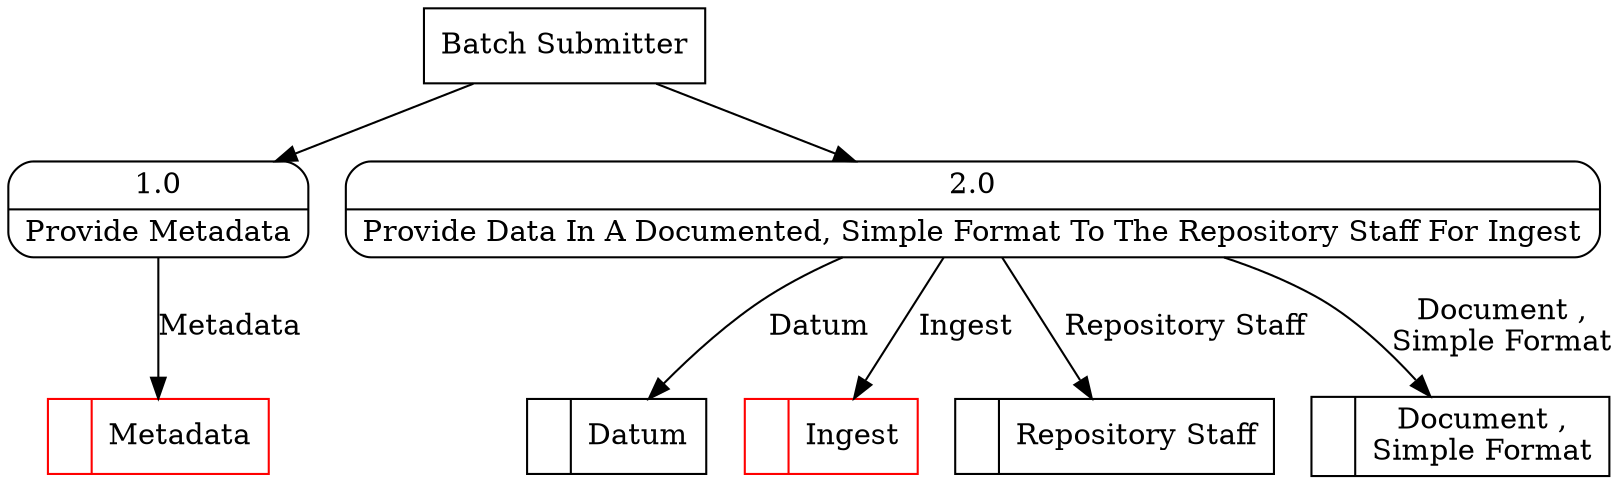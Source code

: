 digraph dfd2{ 
node[shape=record]
200 [label="<f0>  |<f1> Datum " ];
201 [label="<f0>  |<f1> Ingest " color=red];
202 [label="<f0>  |<f1> Repository Staff " ];
203 [label="<f0>  |<f1> Document ,\nSimple Format " ];
204 [label="<f0>  |<f1> Metadata " color=red];
205 [label="Batch Submitter" shape=box];
206 [label="{<f0> 1.0|<f1> Provide Metadata }" shape=Mrecord];
207 [label="{<f0> 2.0|<f1> Provide Data In A Documented, Simple Format To The Repository Staff For Ingest }" shape=Mrecord];
205 -> 206
205 -> 207
206 -> 204 [label="Metadata"]
207 -> 200 [label="Datum"]
207 -> 203 [label="Document ,\nSimple Format"]
207 -> 202 [label="Repository Staff"]
207 -> 201 [label="Ingest"]
}